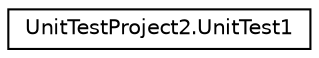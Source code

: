 digraph "Graphical Class Hierarchy"
{
  edge [fontname="Helvetica",fontsize="10",labelfontname="Helvetica",labelfontsize="10"];
  node [fontname="Helvetica",fontsize="10",shape=record];
  rankdir="LR";
  Node0 [label="UnitTestProject2.UnitTest1",height=0.2,width=0.4,color="black", fillcolor="white", style="filled",URL="$class_unit_test_project2_1_1_unit_test1.html"];
}
